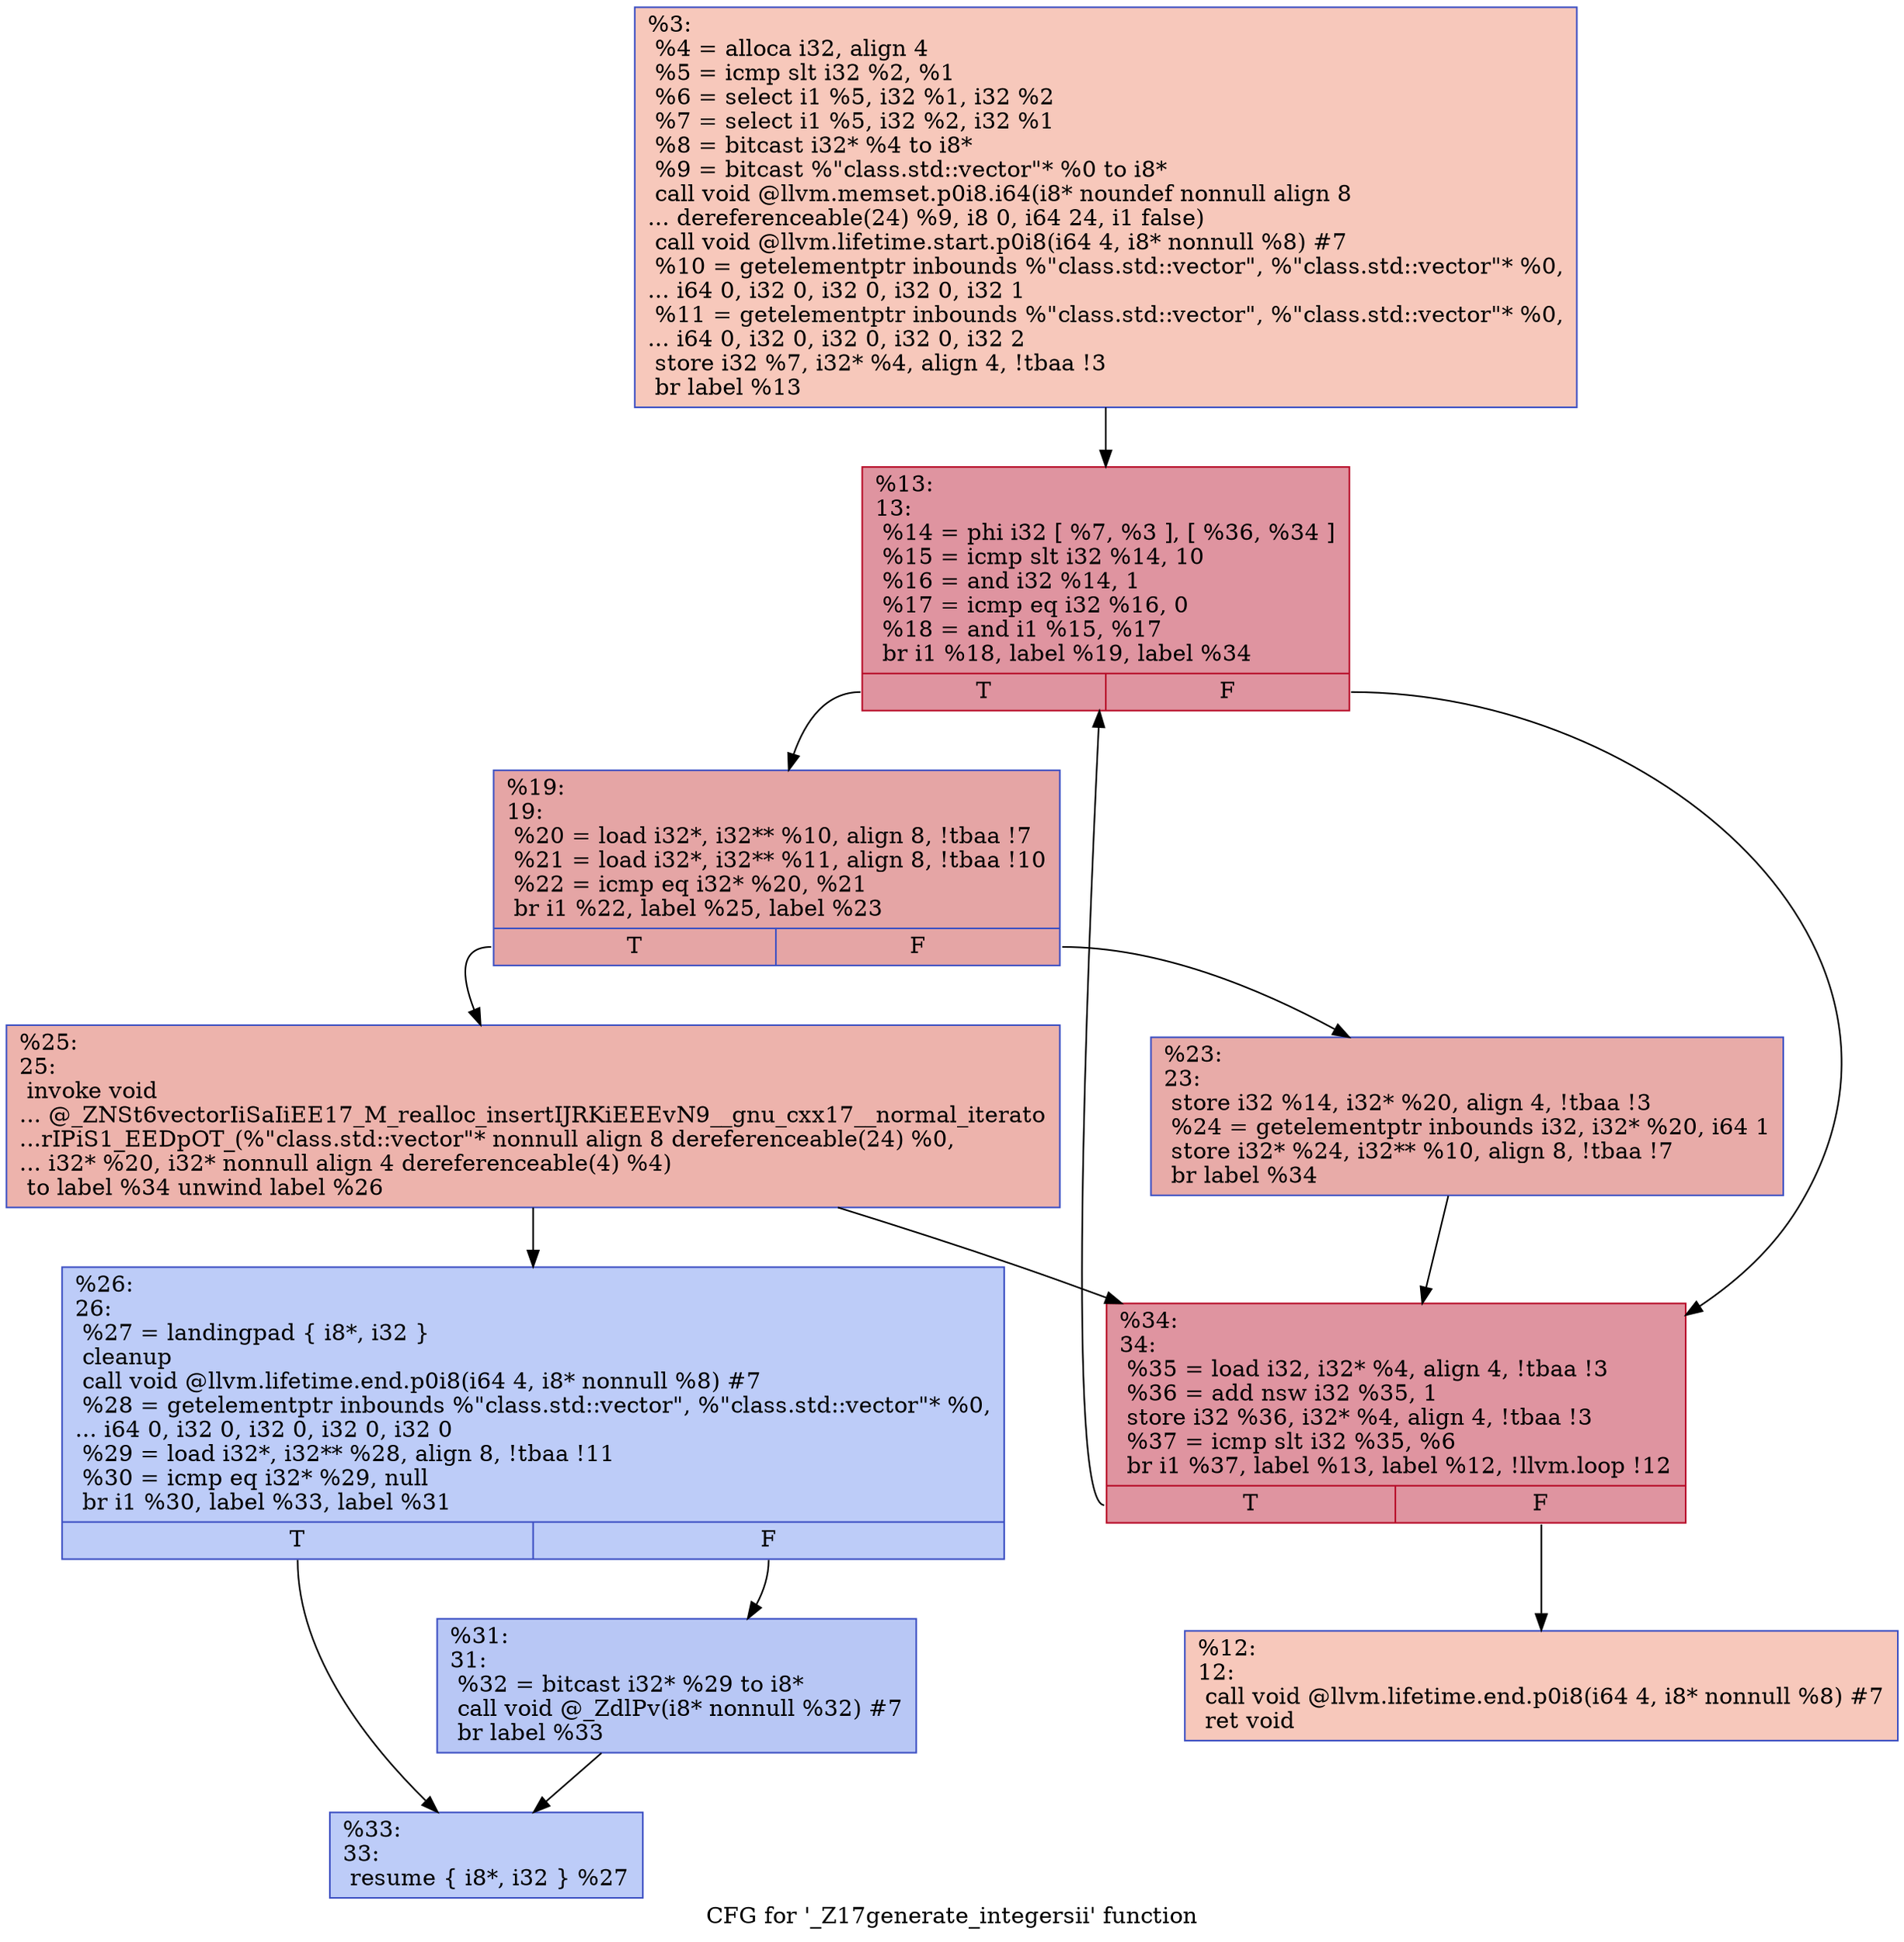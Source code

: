 digraph "CFG for '_Z17generate_integersii' function" {
	label="CFG for '_Z17generate_integersii' function";

	Node0x55f81d11dd10 [shape=record,color="#3d50c3ff", style=filled, fillcolor="#ed836670",label="{%3:\l  %4 = alloca i32, align 4\l  %5 = icmp slt i32 %2, %1\l  %6 = select i1 %5, i32 %1, i32 %2\l  %7 = select i1 %5, i32 %2, i32 %1\l  %8 = bitcast i32* %4 to i8*\l  %9 = bitcast %\"class.std::vector\"* %0 to i8*\l  call void @llvm.memset.p0i8.i64(i8* noundef nonnull align 8\l... dereferenceable(24) %9, i8 0, i64 24, i1 false)\l  call void @llvm.lifetime.start.p0i8(i64 4, i8* nonnull %8) #7\l  %10 = getelementptr inbounds %\"class.std::vector\", %\"class.std::vector\"* %0,\l... i64 0, i32 0, i32 0, i32 0, i32 1\l  %11 = getelementptr inbounds %\"class.std::vector\", %\"class.std::vector\"* %0,\l... i64 0, i32 0, i32 0, i32 0, i32 2\l  store i32 %7, i32* %4, align 4, !tbaa !3\l  br label %13\l}"];
	Node0x55f81d11dd10 -> Node0x55f81d11fbf0;
	Node0x55f81d11fcf0 [shape=record,color="#3d50c3ff", style=filled, fillcolor="#ed836670",label="{%12:\l12:                                               \l  call void @llvm.lifetime.end.p0i8(i64 4, i8* nonnull %8) #7\l  ret void\l}"];
	Node0x55f81d11fbf0 [shape=record,color="#b70d28ff", style=filled, fillcolor="#b70d2870",label="{%13:\l13:                                               \l  %14 = phi i32 [ %7, %3 ], [ %36, %34 ]\l  %15 = icmp slt i32 %14, 10\l  %16 = and i32 %14, 1\l  %17 = icmp eq i32 %16, 0\l  %18 = and i1 %15, %17\l  br i1 %18, label %19, label %34\l|{<s0>T|<s1>F}}"];
	Node0x55f81d11fbf0:s0 -> Node0x55f81d120350;
	Node0x55f81d11fbf0:s1 -> Node0x55f81d120070;
	Node0x55f81d120350 [shape=record,color="#3d50c3ff", style=filled, fillcolor="#c5333470",label="{%19:\l19:                                               \l  %20 = load i32*, i32** %10, align 8, !tbaa !7\l  %21 = load i32*, i32** %11, align 8, !tbaa !10\l  %22 = icmp eq i32* %20, %21\l  br i1 %22, label %25, label %23\l|{<s0>T|<s1>F}}"];
	Node0x55f81d120350:s0 -> Node0x55f81d1207e0;
	Node0x55f81d120350:s1 -> Node0x55f81d120870;
	Node0x55f81d120870 [shape=record,color="#3d50c3ff", style=filled, fillcolor="#cc403a70",label="{%23:\l23:                                               \l  store i32 %14, i32* %20, align 4, !tbaa !3\l  %24 = getelementptr inbounds i32, i32* %20, i64 1\l  store i32* %24, i32** %10, align 8, !tbaa !7\l  br label %34\l}"];
	Node0x55f81d120870 -> Node0x55f81d120070;
	Node0x55f81d1207e0 [shape=record,color="#3d50c3ff", style=filled, fillcolor="#d6524470",label="{%25:\l25:                                               \l  invoke void\l... @_ZNSt6vectorIiSaIiEE17_M_realloc_insertIJRKiEEEvN9__gnu_cxx17__normal_iterato\l...rIPiS1_EEDpOT_(%\"class.std::vector\"* nonnull align 8 dereferenceable(24) %0,\l... i32* %20, i32* nonnull align 4 dereferenceable(4) %4)\l          to label %34 unwind label %26\l}"];
	Node0x55f81d1207e0 -> Node0x55f81d120070;
	Node0x55f81d1207e0 -> Node0x55f81d121940;
	Node0x55f81d121940 [shape=record,color="#3d50c3ff", style=filled, fillcolor="#6a8bef70",label="{%26:\l26:                                               \l  %27 = landingpad \{ i8*, i32 \}\l          cleanup\l  call void @llvm.lifetime.end.p0i8(i64 4, i8* nonnull %8) #7\l  %28 = getelementptr inbounds %\"class.std::vector\", %\"class.std::vector\"* %0,\l... i64 0, i32 0, i32 0, i32 0, i32 0\l  %29 = load i32*, i32** %28, align 8, !tbaa !11\l  %30 = icmp eq i32* %29, null\l  br i1 %30, label %33, label %31\l|{<s0>T|<s1>F}}"];
	Node0x55f81d121940:s0 -> Node0x55f81d122310;
	Node0x55f81d121940:s1 -> Node0x55f81d1223a0;
	Node0x55f81d1223a0 [shape=record,color="#3d50c3ff", style=filled, fillcolor="#5f7fe870",label="{%31:\l31:                                               \l  %32 = bitcast i32* %29 to i8*\l  call void @_ZdlPv(i8* nonnull %32) #7\l  br label %33\l}"];
	Node0x55f81d1223a0 -> Node0x55f81d122310;
	Node0x55f81d122310 [shape=record,color="#3d50c3ff", style=filled, fillcolor="#6a8bef70",label="{%33:\l33:                                               \l  resume \{ i8*, i32 \} %27\l}"];
	Node0x55f81d120070 [shape=record,color="#b70d28ff", style=filled, fillcolor="#b70d2870",label="{%34:\l34:                                               \l  %35 = load i32, i32* %4, align 4, !tbaa !3\l  %36 = add nsw i32 %35, 1\l  store i32 %36, i32* %4, align 4, !tbaa !3\l  %37 = icmp slt i32 %35, %6\l  br i1 %37, label %13, label %12, !llvm.loop !12\l|{<s0>T|<s1>F}}"];
	Node0x55f81d120070:s0 -> Node0x55f81d11fbf0;
	Node0x55f81d120070:s1 -> Node0x55f81d11fcf0;
}

